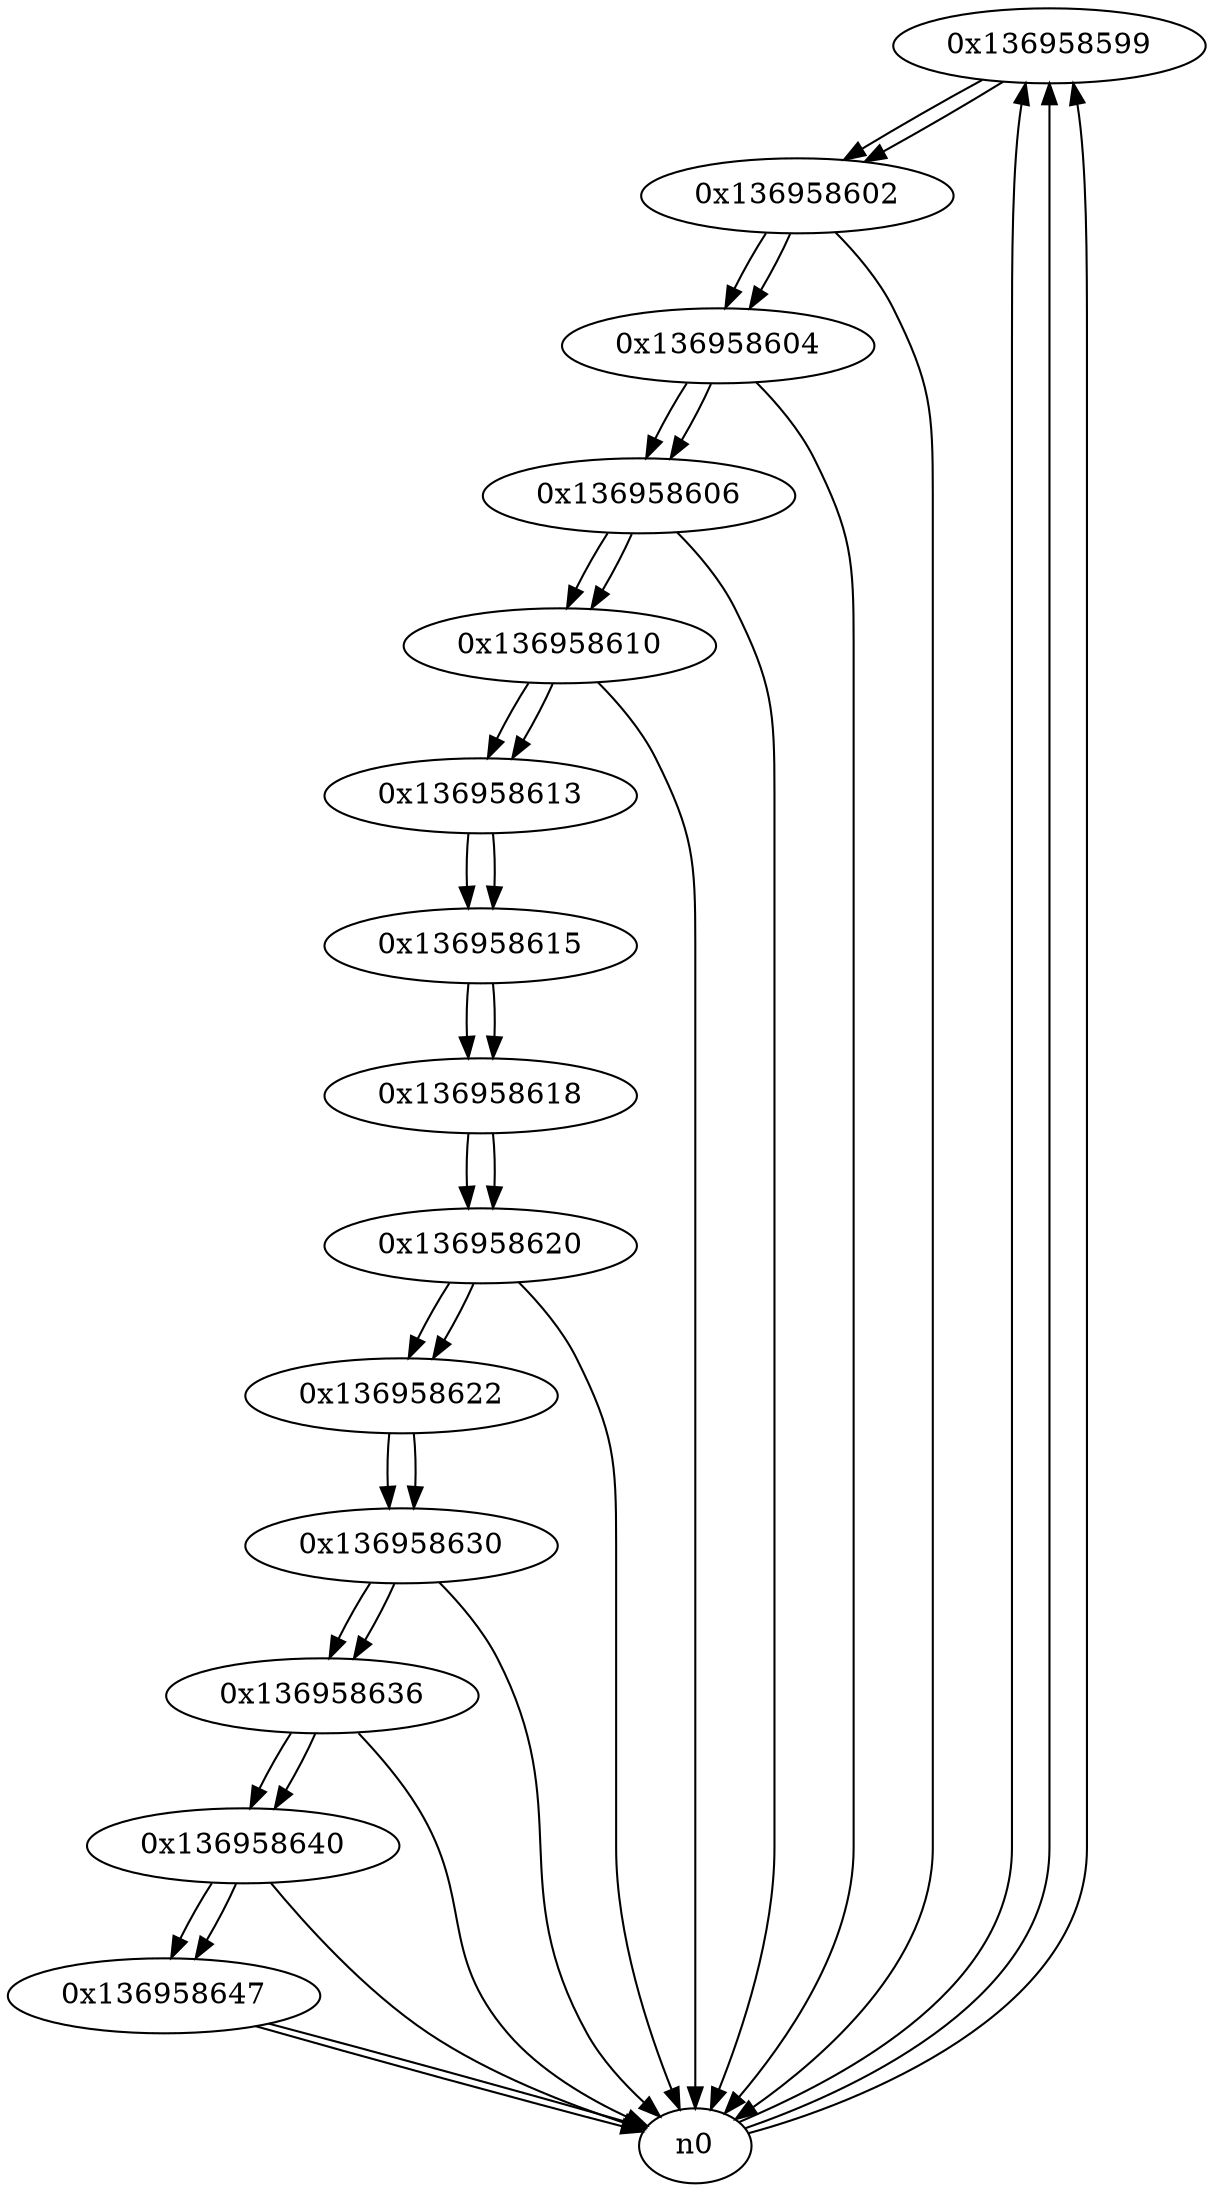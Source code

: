 digraph G{
/* nodes */
  n1 [label="0x136958599"]
  n2 [label="0x136958602"]
  n3 [label="0x136958604"]
  n4 [label="0x136958606"]
  n5 [label="0x136958610"]
  n6 [label="0x136958613"]
  n7 [label="0x136958615"]
  n8 [label="0x136958618"]
  n9 [label="0x136958620"]
  n10 [label="0x136958622"]
  n11 [label="0x136958630"]
  n12 [label="0x136958636"]
  n13 [label="0x136958640"]
  n14 [label="0x136958647"]
/* edges */
n1 -> n2;
n0 -> n1;
n0 -> n1;
n0 -> n1;
n2 -> n3;
n2 -> n0;
n1 -> n2;
n3 -> n4;
n3 -> n0;
n2 -> n3;
n4 -> n5;
n4 -> n0;
n3 -> n4;
n5 -> n6;
n5 -> n0;
n4 -> n5;
n6 -> n7;
n5 -> n6;
n7 -> n8;
n6 -> n7;
n8 -> n9;
n7 -> n8;
n9 -> n10;
n9 -> n0;
n8 -> n9;
n10 -> n11;
n9 -> n10;
n11 -> n12;
n11 -> n0;
n10 -> n11;
n12 -> n13;
n12 -> n0;
n11 -> n12;
n13 -> n14;
n13 -> n0;
n12 -> n13;
n14 -> n0;
n14 -> n0;
n13 -> n14;
}
